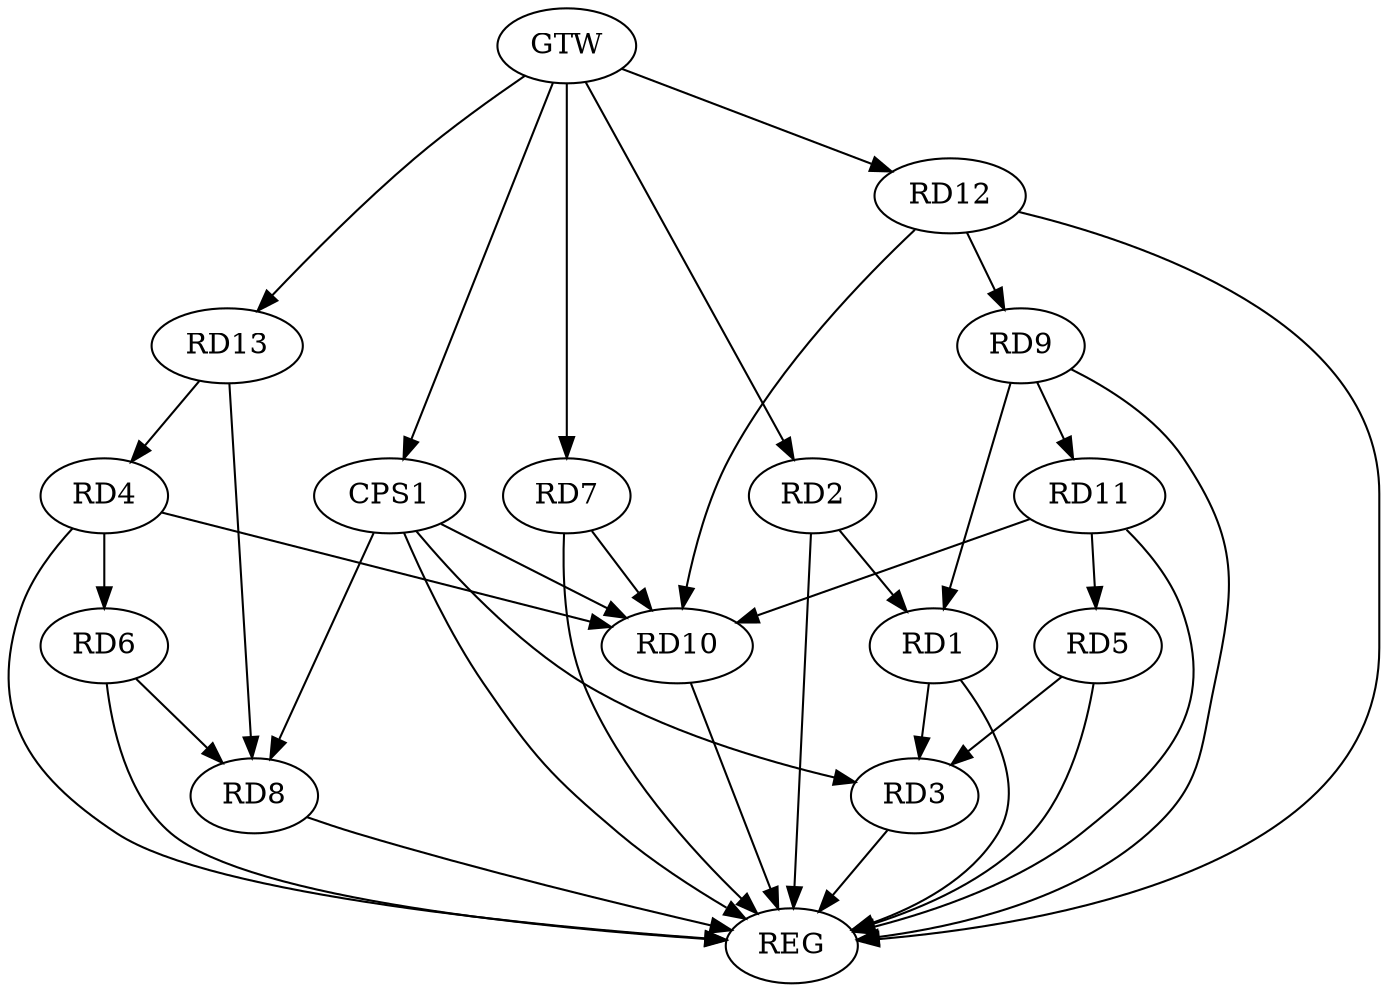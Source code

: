strict digraph G {
  RD1 [ label="RD1" ];
  RD2 [ label="RD2" ];
  RD3 [ label="RD3" ];
  RD4 [ label="RD4" ];
  RD5 [ label="RD5" ];
  RD6 [ label="RD6" ];
  RD7 [ label="RD7" ];
  RD8 [ label="RD8" ];
  RD9 [ label="RD9" ];
  RD10 [ label="RD10" ];
  RD11 [ label="RD11" ];
  RD12 [ label="RD12" ];
  RD13 [ label="RD13" ];
  CPS1 [ label="CPS1" ];
  GTW [ label="GTW" ];
  REG [ label="REG" ];
  RD2 -> RD1;
  RD1 -> RD3;
  RD9 -> RD1;
  RD5 -> RD3;
  RD4 -> RD6;
  RD4 -> RD10;
  RD13 -> RD4;
  RD11 -> RD5;
  RD6 -> RD8;
  RD7 -> RD10;
  RD13 -> RD8;
  RD9 -> RD11;
  RD12 -> RD9;
  RD11 -> RD10;
  RD12 -> RD10;
  CPS1 -> RD3;
  CPS1 -> RD8;
  CPS1 -> RD10;
  GTW -> RD2;
  GTW -> RD7;
  GTW -> RD12;
  GTW -> RD13;
  GTW -> CPS1;
  RD1 -> REG;
  RD2 -> REG;
  RD3 -> REG;
  RD4 -> REG;
  RD5 -> REG;
  RD6 -> REG;
  RD7 -> REG;
  RD8 -> REG;
  RD9 -> REG;
  RD10 -> REG;
  RD11 -> REG;
  RD12 -> REG;
  CPS1 -> REG;
}
